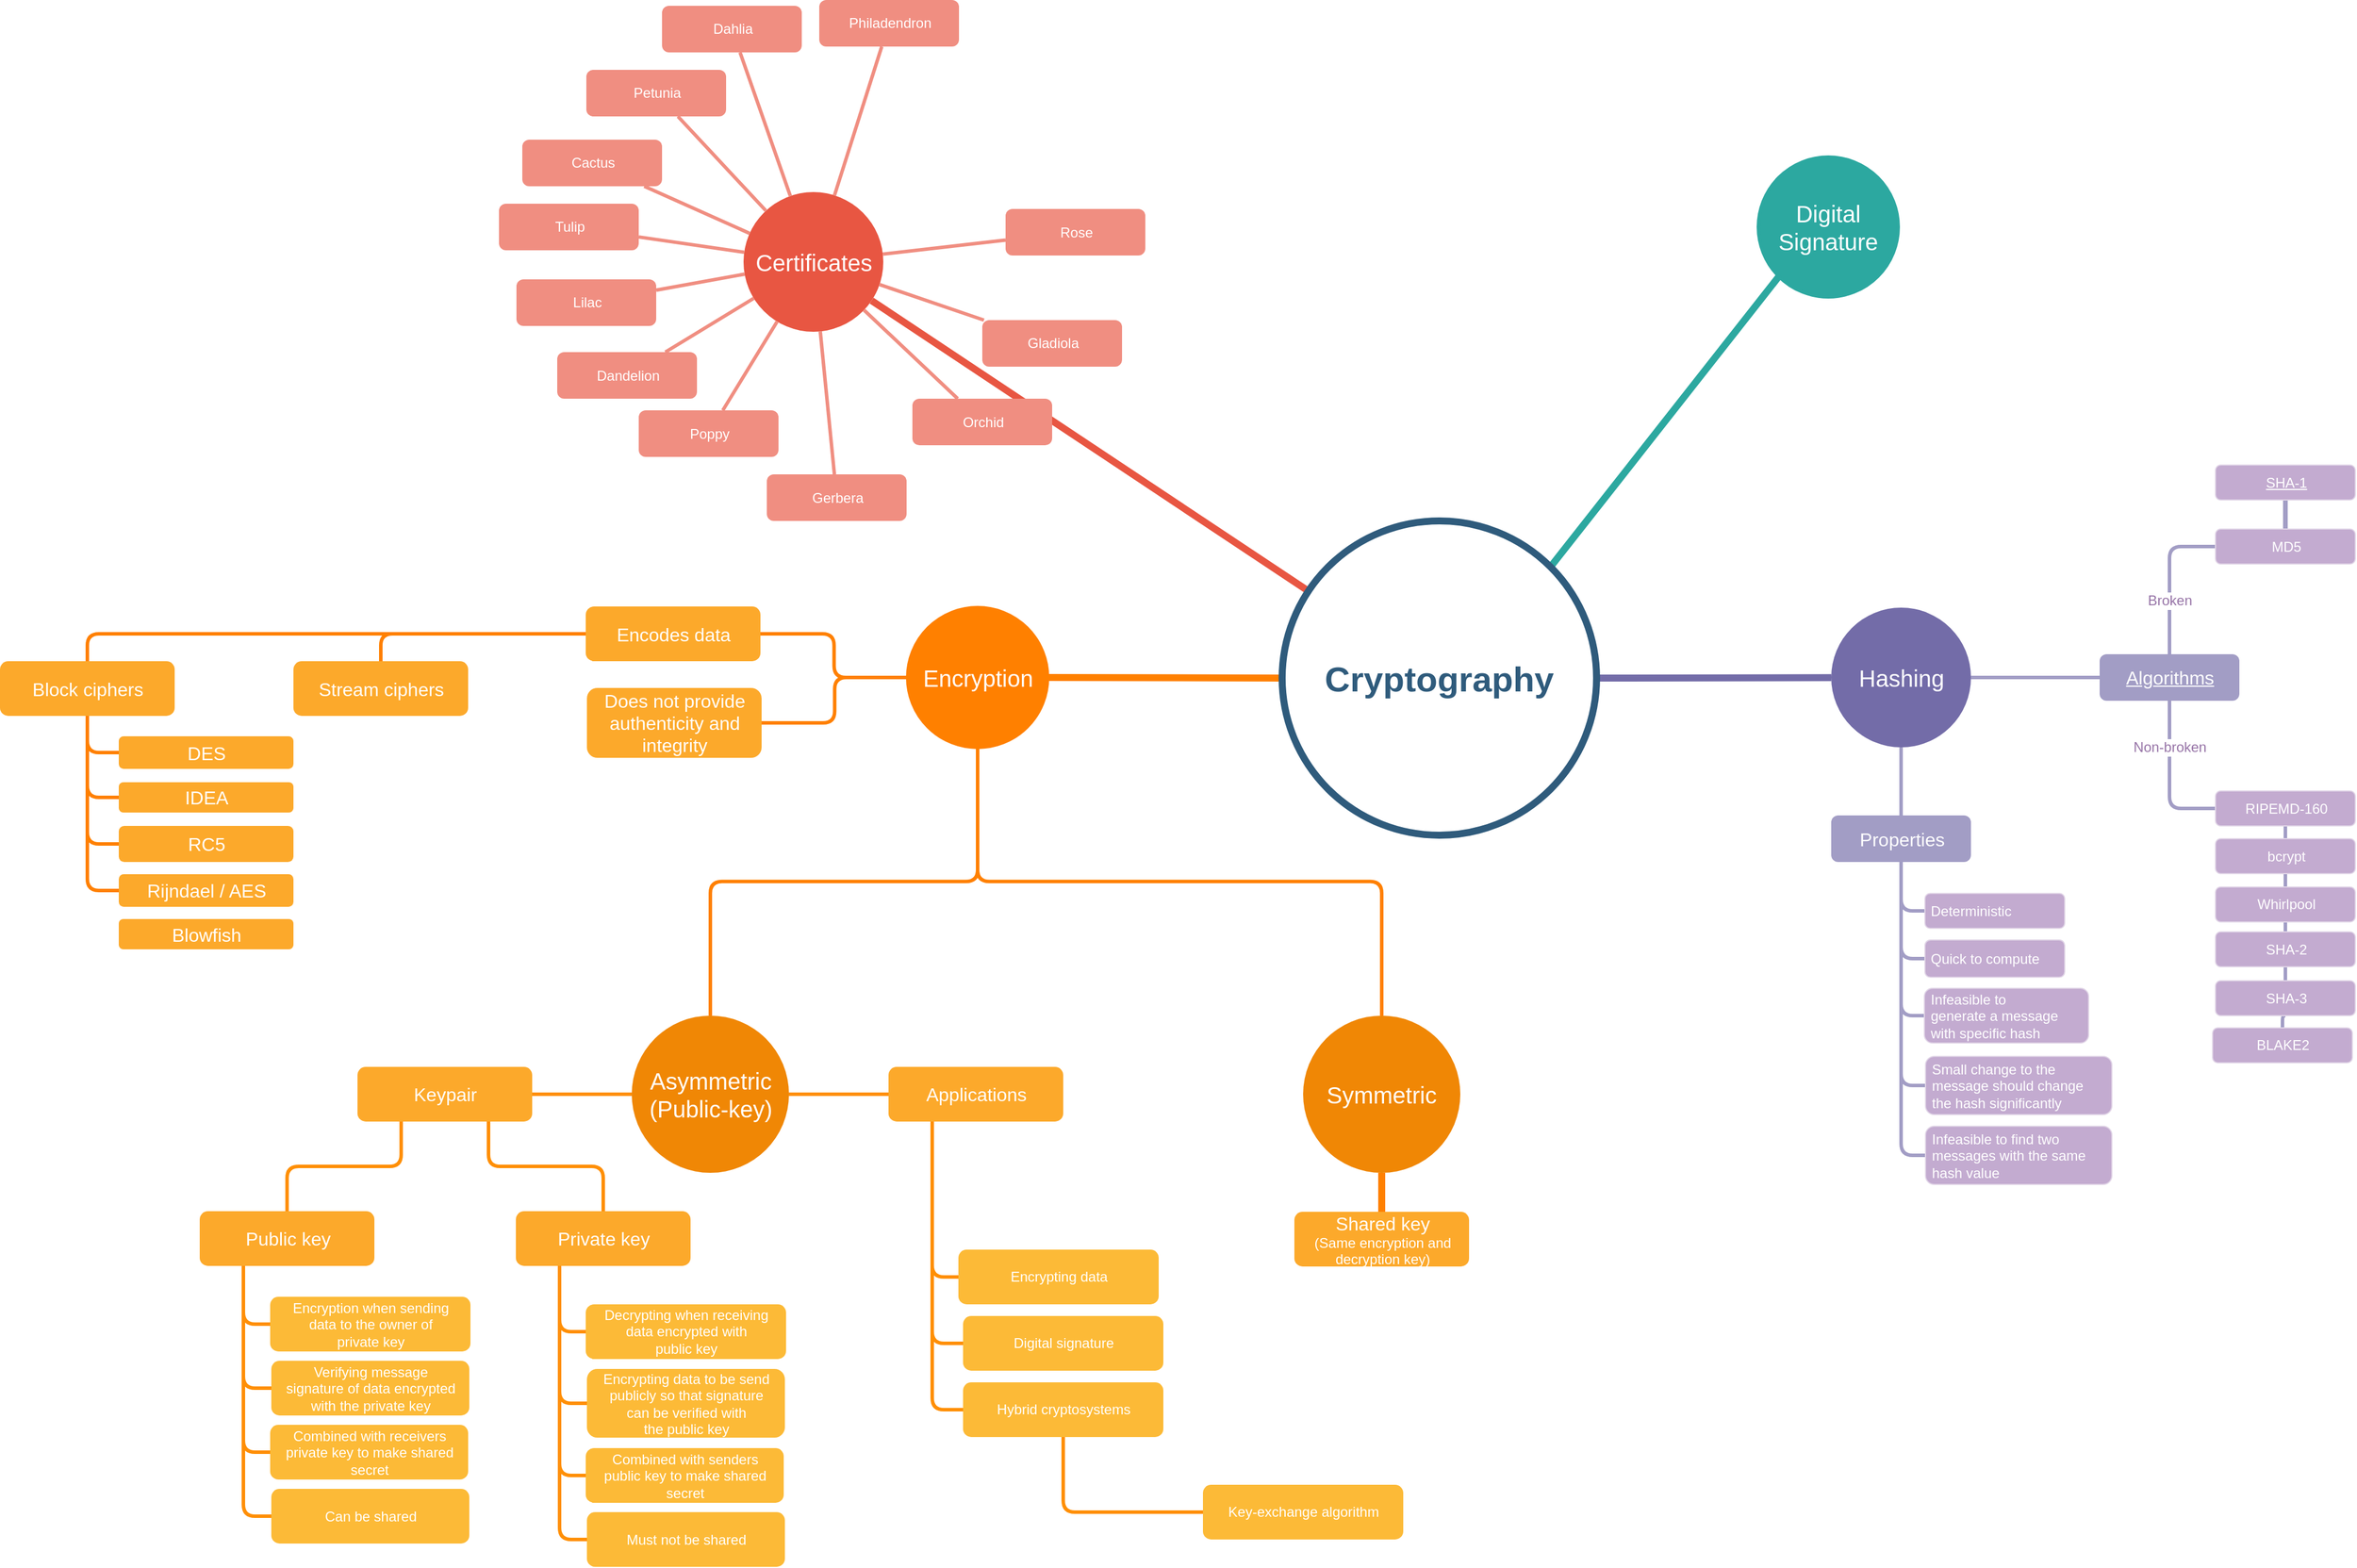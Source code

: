 <mxfile version="10.8.0" type="device"><diagram id="6a731a19-8d31-9384-78a2-239565b7b9f0" name="Page-1"><mxGraphModel dx="3160" dy="1189" grid="1" gridSize="10" guides="1" tooltips="1" connect="1" arrows="1" fold="1" page="1" pageScale="1" pageWidth="1169" pageHeight="827" background="#ffffff" math="0" shadow="0"><root><mxCell id="0"/><mxCell id="1" parent="0"/><mxCell id="1354" value="Hashing&lt;br&gt;" style="ellipse;whiteSpace=wrap;html=1;shadow=0;fontFamily=Helvetica;fontSize=20;fontColor=#FFFFFF;align=center;strokeWidth=3;fillColor=#736ca8;strokeColor=none;" parent="1" vertex="1"><mxGeometry x="1432.5" y="751" width="120" height="120" as="geometry"/></mxCell><mxCell id="R5-lUStaAMvKG1I0FBPl-1515" value="Digital&lt;br&gt;Signature&lt;br&gt;" style="ellipse;whiteSpace=wrap;html=1;shadow=0;fontFamily=Helvetica;fontSize=20;fontColor=#FFFFFF;align=center;strokeWidth=3;fillColor=#2CA8A0;strokeColor=#2CA8A0;" vertex="1" parent="1"><mxGeometry x="1370" y="364" width="120" height="120" as="geometry"/></mxCell><mxCell id="r3gNG2TY_ylzcIJZihnU-1619" style="edgeStyle=orthogonalEdgeStyle;orthogonalLoop=1;jettySize=auto;html=1;exitX=0;exitY=0.5;exitDx=0;exitDy=0;endArrow=none;strokeColor=#FF8F05;strokeWidth=3;fontColor=#FFFFFF;" parent="1" source="1355" target="r3gNG2TY_ylzcIJZihnU-1618" edge="1"><mxGeometry relative="1" as="geometry"/></mxCell><mxCell id="r3gNG2TY_ylzcIJZihnU-1620" style="edgeStyle=orthogonalEdgeStyle;orthogonalLoop=1;jettySize=auto;html=1;entryX=0;entryY=0.5;entryDx=0;entryDy=0;endArrow=none;strokeColor=#FF8F05;strokeWidth=3;fontColor=#FFFFFF;" parent="1" source="1355" target="r3gNG2TY_ylzcIJZihnU-1617" edge="1"><mxGeometry relative="1" as="geometry"/></mxCell><mxCell id="1355" value="&lt;span&gt;Asymmetric&lt;/span&gt;&lt;br&gt;&lt;span&gt;(Public-key)&lt;/span&gt;" style="ellipse;whiteSpace=wrap;html=1;shadow=0;fontFamily=Helvetica;fontSize=20;fontColor=#FFFFFF;align=center;strokeWidth=3;fillColor=#F08705;strokeColor=none;" parent="1" vertex="1"><mxGeometry x="402.5" y="1101.5" width="135" height="135" as="geometry"/></mxCell><mxCell id="1356" value="Certificates" style="ellipse;whiteSpace=wrap;html=1;shadow=0;fontFamily=Helvetica;fontSize=20;fontColor=#FFFFFF;align=center;strokeWidth=3;fillColor=#E85642;strokeColor=none;" parent="1" vertex="1"><mxGeometry x="498.5" y="394" width="120" height="120" as="geometry"/></mxCell><mxCell id="1364" style="endArrow=none;strokeWidth=6;strokeColor=#736ca8;html=1;exitX=1;exitY=0.5;exitDx=0;exitDy=0;" parent="1" source="1515" target="1354" edge="1"><mxGeometry relative="1" as="geometry"/></mxCell><mxCell id="1366" value="" style="edgeStyle=none;endArrow=none;strokeWidth=6;strokeColor=#E85642;html=1;" parent="1" source="1515" target="1356" edge="1"><mxGeometry x="181" y="226.5" width="100" height="100" as="geometry"><mxPoint x="181" y="326.5" as="sourcePoint"/><mxPoint x="281" y="226.5" as="targetPoint"/></mxGeometry></mxCell><mxCell id="r3gNG2TY_ylzcIJZihnU-1570" style="edgeStyle=orthogonalEdgeStyle;shape=filledEdge;jumpSize=2;orthogonalLoop=1;jettySize=auto;html=1;exitX=0.5;exitY=1;exitDx=0;exitDy=0;entryX=0;entryY=0.5;entryDx=0;entryDy=0;shadow=0;startFill=1;startSize=2;endArrow=none;endFill=1;endSize=2;strokeColor=#A29DC5;strokeWidth=3;fillColor=#A29DC5;" parent="1" source="1458" target="r3gNG2TY_ylzcIJZihnU-1547" edge="1"><mxGeometry relative="1" as="geometry"/></mxCell><mxCell id="r3gNG2TY_ylzcIJZihnU-1571" style="edgeStyle=orthogonalEdgeStyle;shape=filledEdge;jumpSize=2;orthogonalLoop=1;jettySize=auto;html=1;entryX=0;entryY=0.5;entryDx=0;entryDy=0;shadow=0;startFill=1;startSize=2;endArrow=none;endFill=1;endSize=2;strokeColor=#A29DC5;strokeWidth=3;fillColor=#A29DC5;" parent="1" source="1458" target="r3gNG2TY_ylzcIJZihnU-1554" edge="1"><mxGeometry relative="1" as="geometry"/></mxCell><mxCell id="r3gNG2TY_ylzcIJZihnU-1572" style="edgeStyle=orthogonalEdgeStyle;shape=filledEdge;jumpSize=2;orthogonalLoop=1;jettySize=auto;html=1;entryX=0;entryY=0.5;entryDx=0;entryDy=0;shadow=0;startFill=1;startSize=2;endArrow=none;endFill=1;endSize=2;strokeColor=#A29DC5;strokeWidth=3;fillColor=#A29DC5;" parent="1" source="1458" target="r3gNG2TY_ylzcIJZihnU-1556" edge="1"><mxGeometry relative="1" as="geometry"/></mxCell><mxCell id="r3gNG2TY_ylzcIJZihnU-1573" style="edgeStyle=orthogonalEdgeStyle;shape=filledEdge;jumpSize=2;orthogonalLoop=1;jettySize=auto;html=1;entryX=0;entryY=0.5;entryDx=0;entryDy=0;shadow=0;startFill=1;startSize=2;endArrow=none;endFill=1;endSize=2;strokeColor=#A29DC5;strokeWidth=3;fillColor=#A29DC5;" parent="1" source="1458" target="r3gNG2TY_ylzcIJZihnU-1563" edge="1"><mxGeometry relative="1" as="geometry"/></mxCell><mxCell id="r3gNG2TY_ylzcIJZihnU-1574" style="edgeStyle=orthogonalEdgeStyle;shape=filledEdge;jumpSize=2;orthogonalLoop=1;jettySize=auto;html=1;entryX=0;entryY=0.5;entryDx=0;entryDy=0;shadow=0;startFill=1;startSize=2;endArrow=none;endFill=1;endSize=2;strokeColor=#A29DC5;strokeWidth=3;fillColor=#A29DC5;" parent="1" source="1458" target="r3gNG2TY_ylzcIJZihnU-1565" edge="1"><mxGeometry relative="1" as="geometry"/></mxCell><mxCell id="r3gNG2TY_ylzcIJZihnU-1581" value="" style="edgeStyle=orthogonalEdgeStyle;shape=filledEdge;jumpSize=2;orthogonalLoop=1;jettySize=auto;html=1;shadow=0;startFill=1;startSize=2;endArrow=none;endFill=1;endSize=2;strokeColor=#A29DC5;strokeWidth=3;fillColor=#A29DC5;exitX=1;exitY=0.5;exitDx=0;exitDy=0;" parent="1" source="1354" target="r3gNG2TY_ylzcIJZihnU-1580" edge="1"><mxGeometry relative="1" as="geometry"/></mxCell><mxCell id="1458" value="&lt;font style=&quot;font-size: 16px&quot;&gt;Properties&lt;/font&gt;&lt;br&gt;" style="rounded=1;fillColor=#a29dc5;strokeColor=none;strokeWidth=3;shadow=0;html=1;fontColor=#FFFFFF;" parent="1" vertex="1"><mxGeometry x="1432.5" y="929.5" width="120" height="40" as="geometry"/></mxCell><mxCell id="r3gNG2TY_ylzcIJZihnU-1584" value="" style="edgeStyle=orthogonalEdgeStyle;shape=filledEdge;jumpSize=2;orthogonalLoop=1;jettySize=auto;html=1;shadow=0;startFill=1;startSize=2;endArrow=none;endFill=1;endSize=2;strokeColor=#A29DC5;strokeWidth=3;fillColor=#A29DC5;entryX=0;entryY=0.5;entryDx=0;entryDy=0;" parent="1" source="r3gNG2TY_ylzcIJZihnU-1580" target="r3gNG2TY_ylzcIJZihnU-1585" edge="1"><mxGeometry relative="1" as="geometry"><mxPoint x="1723" y="911" as="targetPoint"/></mxGeometry></mxCell><mxCell id="r3gNG2TY_ylzcIJZihnU-1589" value="Broken&lt;br&gt;" style="text;html=1;resizable=0;points=[];align=center;verticalAlign=middle;labelBackgroundColor=#ffffff;fontColor=#9673A6;" parent="r3gNG2TY_ylzcIJZihnU-1584" vertex="1" connectable="0"><mxGeometry x="-0.189" y="-1" relative="1" as="geometry"><mxPoint x="-1" y="7" as="offset"/></mxGeometry></mxCell><mxCell id="r3gNG2TY_ylzcIJZihnU-1588" style="edgeStyle=orthogonalEdgeStyle;shape=filledEdge;jumpSize=2;orthogonalLoop=1;jettySize=auto;html=1;exitX=0.5;exitY=1;exitDx=0;exitDy=0;entryX=0;entryY=0.5;entryDx=0;entryDy=0;shadow=0;startFill=1;startSize=2;endArrow=none;endFill=1;endSize=2;strokeColor=#A29DC5;strokeWidth=3;fillColor=#A29DC5;" parent="1" source="r3gNG2TY_ylzcIJZihnU-1580" target="r3gNG2TY_ylzcIJZihnU-1586" edge="1"><mxGeometry relative="1" as="geometry"/></mxCell><mxCell id="r3gNG2TY_ylzcIJZihnU-1590" value="Non-broken" style="text;html=1;resizable=0;points=[];align=center;verticalAlign=middle;labelBackgroundColor=#ffffff;fontColor=#9673A6;horizontal=1;" parent="r3gNG2TY_ylzcIJZihnU-1588" vertex="1" connectable="0"><mxGeometry x="-0.422" y="1" relative="1" as="geometry"><mxPoint x="-1" y="2" as="offset"/></mxGeometry></mxCell><UserObject label="&lt;font style=&quot;font-size: 16px&quot;&gt;&lt;u&gt;Algorithms&lt;/u&gt;&lt;/font&gt;&lt;br&gt;" link="https://en.wikipedia.org/wiki/Cryptographic_hash_function#Cryptographic_hash_algorithms" id="r3gNG2TY_ylzcIJZihnU-1580"><mxCell style="rounded=1;fillColor=#a29dc5;strokeColor=none;strokeWidth=3;shadow=0;html=1;fontColor=#FFFFFF;" parent="1" vertex="1"><mxGeometry x="1663" y="791" width="120" height="40" as="geometry"/></mxCell></UserObject><mxCell id="r3gNG2TY_ylzcIJZihnU-1547" value="Deterministic&lt;br&gt;" style="rounded=1;fillColor=#C3ABD0;strokeColor=#E1D5E7;strokeWidth=1;shadow=0;html=1;fontColor=#FFFFFF;align=left;spacingLeft=3;" parent="1" vertex="1"><mxGeometry x="1513" y="996.5" width="120" height="30" as="geometry"/></mxCell><mxCell id="r3gNG2TY_ylzcIJZihnU-1554" value="Quick to compute&lt;br&gt;" style="rounded=1;fillColor=#C3ABD0;strokeColor=#E1D5E7;strokeWidth=1;shadow=0;html=1;fontColor=#FFFFFF;align=left;spacingLeft=3;" parent="1" vertex="1"><mxGeometry x="1513" y="1036.5" width="120" height="32" as="geometry"/></mxCell><mxCell id="r3gNG2TY_ylzcIJZihnU-1556" value="Infeasible to&lt;br&gt;generate a message&lt;br&gt;with specific hash&lt;br&gt;" style="rounded=1;fillColor=#C3ABD0;strokeColor=#E1D5E7;strokeWidth=1;shadow=0;html=1;fontColor=#FFFFFF;align=left;spacingLeft=3;" parent="1" vertex="1"><mxGeometry x="1512.5" y="1078" width="141" height="47" as="geometry"/></mxCell><mxCell id="r3gNG2TY_ylzcIJZihnU-1563" value="Small change to the&lt;br&gt;message should change&lt;br&gt;the hash significantly&lt;br&gt;" style="rounded=1;fillColor=#C3ABD0;strokeColor=#E1D5E7;strokeWidth=1;shadow=0;html=1;fontColor=#FFFFFF;align=left;spacingLeft=3;" parent="1" vertex="1"><mxGeometry x="1513.5" y="1136.5" width="160" height="50" as="geometry"/></mxCell><mxCell id="r3gNG2TY_ylzcIJZihnU-1565" value="Infeasible to find two&lt;br&gt;messages with the same&lt;br&gt;hash value&lt;br&gt;" style="rounded=1;fillColor=#C3ABD0;strokeColor=#E1D5E7;strokeWidth=1;shadow=0;html=1;fontColor=#FFFFFF;align=left;spacingLeft=3;" parent="1" vertex="1"><mxGeometry x="1513.5" y="1196.5" width="160" height="50" as="geometry"/></mxCell><mxCell id="1465" value="" style="edgeStyle=none;endArrow=none;strokeWidth=3;strokeColor=#A29DC5;html=1;" parent="1" source="1354" target="1458" edge="1"><mxGeometry x="-27.5" y="-524" width="100" height="100" as="geometry"><mxPoint x="-27.5" y="-424" as="sourcePoint"/><mxPoint x="72.5" y="-524" as="targetPoint"/></mxGeometry></mxCell><mxCell id="1490" value="Philadendron" style="rounded=1;fillColor=#f08e81;strokeColor=none;strokeWidth=3;shadow=0;html=1;fontColor=#FFFFFF;" parent="1" vertex="1"><mxGeometry x="563.5" y="229" width="120" height="40" as="geometry"/></mxCell><mxCell id="1491" value="Dahlia" style="rounded=1;fillColor=#f08e81;strokeColor=none;strokeWidth=3;shadow=0;html=1;fontColor=#FFFFFF;" parent="1" vertex="1"><mxGeometry x="428.5" y="234" width="120" height="40" as="geometry"/></mxCell><mxCell id="1492" value="Petunia" style="rounded=1;fillColor=#f08e81;strokeColor=none;strokeWidth=3;shadow=0;html=1;fontColor=#FFFFFF;" parent="1" vertex="1"><mxGeometry x="363.5" y="289" width="120" height="40" as="geometry"/></mxCell><mxCell id="1493" value="Cactus" style="rounded=1;fillColor=#f08e81;strokeColor=none;strokeWidth=3;shadow=0;html=1;fontColor=#FFFFFF;" parent="1" vertex="1"><mxGeometry x="308.5" y="349" width="120" height="40" as="geometry"/></mxCell><mxCell id="1494" value="Tulip" style="rounded=1;fillColor=#f08e81;strokeColor=none;strokeWidth=3;shadow=0;html=1;fontColor=#FFFFFF;" parent="1" vertex="1"><mxGeometry x="288.5" y="404" width="120" height="40" as="geometry"/></mxCell><mxCell id="1495" value="Lilac" style="rounded=1;fillColor=#f08e81;strokeColor=none;strokeWidth=3;shadow=0;html=1;fontColor=#FFFFFF;" parent="1" vertex="1"><mxGeometry x="303.5" y="469" width="120" height="40" as="geometry"/></mxCell><mxCell id="1496" value="Dandelion" style="rounded=1;fillColor=#f08e81;strokeColor=none;strokeWidth=3;shadow=0;html=1;fontColor=#FFFFFF;" parent="1" vertex="1"><mxGeometry x="338.5" y="531.5" width="120" height="40" as="geometry"/></mxCell><mxCell id="1497" value="Poppy" style="rounded=1;fillColor=#f08e81;strokeColor=none;strokeWidth=3;shadow=0;html=1;fontColor=#FFFFFF;" parent="1" vertex="1"><mxGeometry x="408.5" y="581.5" width="120" height="40" as="geometry"/></mxCell><mxCell id="1498" value="Gerbera" style="rounded=1;fillColor=#f08e81;strokeColor=none;strokeWidth=3;shadow=0;html=1;fontColor=#FFFFFF;" parent="1" vertex="1"><mxGeometry x="518.5" y="636.5" width="120" height="40" as="geometry"/></mxCell><mxCell id="1499" value="Orchid" style="rounded=1;fillColor=#f08e81;strokeColor=none;strokeWidth=3;shadow=0;html=1;fontColor=#FFFFFF;" parent="1" vertex="1"><mxGeometry x="643.5" y="571.5" width="120" height="40" as="geometry"/></mxCell><mxCell id="1500" value="Gladiola" style="rounded=1;fillColor=#f08e81;strokeColor=none;strokeWidth=3;shadow=0;html=1;fontColor=#FFFFFF;" parent="1" vertex="1"><mxGeometry x="703.5" y="504" width="120" height="40" as="geometry"/></mxCell><mxCell id="1501" value="Rose" style="rounded=1;fillColor=#f08e81;strokeColor=none;strokeWidth=3;shadow=0;html=1;fontColor=#FFFFFF;" parent="1" vertex="1"><mxGeometry x="723.5" y="408.5" width="120" height="40" as="geometry"/></mxCell><mxCell id="1502" value="" style="edgeStyle=none;endArrow=none;strokeWidth=3;strokeColor=#F08E81;html=1;" parent="1" source="1356" target="1501" edge="1"><mxGeometry x="128.5" y="-726" width="100" height="100" as="geometry"><mxPoint x="128.5" y="-626" as="sourcePoint"/><mxPoint x="228.5" y="-726" as="targetPoint"/></mxGeometry></mxCell><mxCell id="1503" value="" style="edgeStyle=none;endArrow=none;strokeWidth=3;strokeColor=#F08E81;html=1;" parent="1" source="1356" target="1490" edge="1"><mxGeometry x="128.5" y="-726" width="100" height="100" as="geometry"><mxPoint x="128.5" y="-626" as="sourcePoint"/><mxPoint x="228.5" y="-726" as="targetPoint"/></mxGeometry></mxCell><mxCell id="1504" value="" style="edgeStyle=none;endArrow=none;strokeWidth=3;strokeColor=#F08E81;html=1;" parent="1" source="1356" target="1491" edge="1"><mxGeometry x="128.5" y="-726" width="100" height="100" as="geometry"><mxPoint x="128.5" y="-626" as="sourcePoint"/><mxPoint x="228.5" y="-726" as="targetPoint"/></mxGeometry></mxCell><mxCell id="1505" value="" style="edgeStyle=none;endArrow=none;strokeWidth=3;strokeColor=#F08E81;html=1;" parent="1" source="1356" target="1492" edge="1"><mxGeometry x="128.5" y="-726" width="100" height="100" as="geometry"><mxPoint x="128.5" y="-626" as="sourcePoint"/><mxPoint x="228.5" y="-726" as="targetPoint"/></mxGeometry></mxCell><mxCell id="1506" value="" style="edgeStyle=none;endArrow=none;strokeWidth=3;strokeColor=#F08E81;html=1;" parent="1" source="1356" target="1493" edge="1"><mxGeometry x="128.5" y="-726" width="100" height="100" as="geometry"><mxPoint x="128.5" y="-626" as="sourcePoint"/><mxPoint x="228.5" y="-726" as="targetPoint"/></mxGeometry></mxCell><mxCell id="1507" value="" style="edgeStyle=none;endArrow=none;strokeWidth=3;strokeColor=#F08E81;html=1;" parent="1" source="1356" target="1494" edge="1"><mxGeometry x="128.5" y="-726" width="100" height="100" as="geometry"><mxPoint x="128.5" y="-626" as="sourcePoint"/><mxPoint x="228.5" y="-726" as="targetPoint"/></mxGeometry></mxCell><mxCell id="1508" value="" style="edgeStyle=none;endArrow=none;strokeWidth=3;strokeColor=#F08E81;html=1;" parent="1" source="1356" target="1495" edge="1"><mxGeometry x="128.5" y="-726" width="100" height="100" as="geometry"><mxPoint x="128.5" y="-626" as="sourcePoint"/><mxPoint x="228.5" y="-726" as="targetPoint"/></mxGeometry></mxCell><mxCell id="1509" value="" style="edgeStyle=none;endArrow=none;strokeWidth=3;strokeColor=#F08E81;html=1;" parent="1" source="1356" target="1496" edge="1"><mxGeometry x="128.5" y="-726" width="100" height="100" as="geometry"><mxPoint x="128.5" y="-626" as="sourcePoint"/><mxPoint x="228.5" y="-726" as="targetPoint"/></mxGeometry></mxCell><mxCell id="1510" value="" style="edgeStyle=none;endArrow=none;strokeWidth=3;strokeColor=#F08E81;html=1;" parent="1" source="1356" target="1497" edge="1"><mxGeometry x="128.5" y="-726" width="100" height="100" as="geometry"><mxPoint x="128.5" y="-626" as="sourcePoint"/><mxPoint x="228.5" y="-726" as="targetPoint"/></mxGeometry></mxCell><mxCell id="1511" value="" style="edgeStyle=none;endArrow=none;strokeWidth=3;strokeColor=#F08E81;html=1;" parent="1" source="1356" target="1498" edge="1"><mxGeometry x="128.5" y="-726" width="100" height="100" as="geometry"><mxPoint x="128.5" y="-626" as="sourcePoint"/><mxPoint x="228.5" y="-726" as="targetPoint"/></mxGeometry></mxCell><mxCell id="1512" value="" style="edgeStyle=none;endArrow=none;strokeWidth=3;strokeColor=#F08E81;html=1;" parent="1" source="1356" target="1499" edge="1"><mxGeometry x="128.5" y="-726" width="100" height="100" as="geometry"><mxPoint x="128.5" y="-626" as="sourcePoint"/><mxPoint x="228.5" y="-726" as="targetPoint"/></mxGeometry></mxCell><mxCell id="1513" value="" style="edgeStyle=none;endArrow=none;strokeWidth=3;strokeColor=#F08E81;html=1;" parent="1" source="1356" target="1500" edge="1"><mxGeometry x="128.5" y="-726" width="100" height="100" as="geometry"><mxPoint x="128.5" y="-626" as="sourcePoint"/><mxPoint x="228.5" y="-726" as="targetPoint"/></mxGeometry></mxCell><mxCell id="R5-lUStaAMvKG1I0FBPl-1518" style="edgeStyle=none;orthogonalLoop=1;jettySize=auto;html=1;exitX=1;exitY=0;exitDx=0;exitDy=0;entryX=0;entryY=1;entryDx=0;entryDy=0;endArrow=none;strokeColor=#2CA8A0;strokeWidth=6;" edge="1" parent="1" source="1515" target="R5-lUStaAMvKG1I0FBPl-1515"><mxGeometry relative="1" as="geometry"/></mxCell><mxCell id="R5-lUStaAMvKG1I0FBPl-1519" style="edgeStyle=none;orthogonalLoop=1;jettySize=auto;html=1;exitX=0;exitY=0.5;exitDx=0;exitDy=0;endArrow=none;strokeColor=#FF8000;strokeWidth=6;fontSize=20;fontColor=#FFFFFF;entryX=1;entryY=0.5;entryDx=0;entryDy=0;" edge="1" parent="1" source="1515" target="R5-lUStaAMvKG1I0FBPl-1520"><mxGeometry relative="1" as="geometry"><mxPoint x="1096" y="370.0" as="targetPoint"/></mxGeometry></mxCell><mxCell id="1515" value="Cryptography" style="ellipse;whiteSpace=wrap;html=1;shadow=0;fontFamily=Helvetica;fontSize=30;fontColor=#2F5B7C;align=center;strokeColor=#2F5B7C;strokeWidth=6;fillColor=#FFFFFF;fontStyle=1;gradientColor=none;" parent="1" vertex="1"><mxGeometry x="961" y="676.5" width="270" height="270" as="geometry"/></mxCell><mxCell id="r3gNG2TY_ylzcIJZihnU-1592" value="" style="edgeStyle=orthogonalEdgeStyle;shape=filledEdge;jumpSize=2;orthogonalLoop=1;jettySize=auto;html=1;shadow=0;startFill=1;startSize=2;endArrow=none;endFill=1;endSize=2;strokeColor=#A29DC5;strokeWidth=4;fillColor=#A29DC5;fontColor=#9673A6;" parent="1" source="r3gNG2TY_ylzcIJZihnU-1585" target="r3gNG2TY_ylzcIJZihnU-1591" edge="1"><mxGeometry relative="1" as="geometry"/></mxCell><mxCell id="r3gNG2TY_ylzcIJZihnU-1585" value="MD5&lt;br&gt;" style="rounded=1;fillColor=#C3ABD0;strokeColor=#E1D5E7;strokeWidth=1;shadow=0;html=1;fontColor=#FFFFFF;" parent="1" vertex="1"><mxGeometry x="1762.5" y="683.5" width="120" height="30" as="geometry"/></mxCell><UserObject label="SHA-1&lt;br&gt;" link="https://en.wikipedia.org/wiki/SHA-1#SHAttered_%E2%80%93_first_public_collision" id="r3gNG2TY_ylzcIJZihnU-1591"><mxCell style="rounded=1;fillColor=#C3ABD0;strokeColor=#E1D5E7;strokeWidth=1;shadow=0;html=1;fontColor=#FFFFFF;fontStyle=4" parent="1" vertex="1"><mxGeometry x="1762.5" y="628.5" width="120" height="30" as="geometry"/></mxCell></UserObject><mxCell id="R5-lUStaAMvKG1I0FBPl-1550" style="edgeStyle=orthogonalEdgeStyle;shape=filledEdge;jumpSize=2;orthogonalLoop=1;jettySize=auto;html=1;exitX=0.5;exitY=1;exitDx=0;exitDy=0;entryX=0.5;entryY=0;entryDx=0;entryDy=0;shadow=0;startFill=1;startSize=2;endArrow=none;endFill=1;endSize=2;strokeColor=#A29DC5;strokeWidth=3;fillColor=#A29DC5;" edge="1" parent="1" source="r3gNG2TY_ylzcIJZihnU-1586" target="r3gNG2TY_ylzcIJZihnU-1593"><mxGeometry relative="1" as="geometry"/></mxCell><mxCell id="r3gNG2TY_ylzcIJZihnU-1586" value="RIPEMD-160&lt;br&gt;" style="rounded=1;fillColor=#C3ABD0;strokeColor=#E1D5E7;strokeWidth=1;shadow=0;html=1;fontColor=#FFFFFF;" parent="1" vertex="1"><mxGeometry x="1762.5" y="908.5" width="120" height="30" as="geometry"/></mxCell><mxCell id="R5-lUStaAMvKG1I0FBPl-1551" style="edgeStyle=orthogonalEdgeStyle;shape=filledEdge;jumpSize=2;orthogonalLoop=1;jettySize=auto;html=1;exitX=0.5;exitY=1;exitDx=0;exitDy=0;entryX=0.5;entryY=0;entryDx=0;entryDy=0;shadow=0;startFill=1;startSize=2;endArrow=none;endFill=1;endSize=2;strokeColor=#A29DC5;strokeWidth=3;fillColor=#A29DC5;" edge="1" parent="1" source="r3gNG2TY_ylzcIJZihnU-1593" target="r3gNG2TY_ylzcIJZihnU-1595"><mxGeometry relative="1" as="geometry"/></mxCell><mxCell id="r3gNG2TY_ylzcIJZihnU-1593" value="bcrypt&lt;br&gt;" style="rounded=1;fillColor=#C3ABD0;strokeColor=#E1D5E7;strokeWidth=1;shadow=0;html=1;fontColor=#FFFFFF;" parent="1" vertex="1"><mxGeometry x="1762.5" y="949.5" width="120" height="30" as="geometry"/></mxCell><mxCell id="R5-lUStaAMvKG1I0FBPl-1552" style="edgeStyle=orthogonalEdgeStyle;shape=filledEdge;jumpSize=2;orthogonalLoop=1;jettySize=auto;html=1;exitX=0.5;exitY=1;exitDx=0;exitDy=0;entryX=0.5;entryY=0;entryDx=0;entryDy=0;shadow=0;startFill=1;startSize=2;endArrow=none;endFill=1;endSize=2;strokeColor=#A29DC5;strokeWidth=3;fillColor=#A29DC5;" edge="1" parent="1" source="r3gNG2TY_ylzcIJZihnU-1595" target="r3gNG2TY_ylzcIJZihnU-1597"><mxGeometry relative="1" as="geometry"/></mxCell><mxCell id="r3gNG2TY_ylzcIJZihnU-1595" value="Whirlpool&lt;br&gt;" style="rounded=1;fillColor=#C3ABD0;strokeColor=#E1D5E7;strokeWidth=1;shadow=0;html=1;fontColor=#FFFFFF;" parent="1" vertex="1"><mxGeometry x="1762.5" y="991" width="120" height="30" as="geometry"/></mxCell><mxCell id="R5-lUStaAMvKG1I0FBPl-1553" style="edgeStyle=orthogonalEdgeStyle;shape=filledEdge;jumpSize=2;orthogonalLoop=1;jettySize=auto;html=1;exitX=0.5;exitY=1;exitDx=0;exitDy=0;shadow=0;startFill=1;startSize=2;endArrow=none;endFill=1;endSize=2;strokeColor=#A29DC5;strokeWidth=3;fillColor=#A29DC5;" edge="1" parent="1" source="r3gNG2TY_ylzcIJZihnU-1597" target="r3gNG2TY_ylzcIJZihnU-1598"><mxGeometry relative="1" as="geometry"/></mxCell><mxCell id="r3gNG2TY_ylzcIJZihnU-1597" value="SHA-2&lt;br&gt;" style="rounded=1;fillColor=#C3ABD0;strokeColor=#E1D5E7;strokeWidth=1;shadow=0;html=1;fontColor=#FFFFFF;" parent="1" vertex="1"><mxGeometry x="1762.5" y="1029.5" width="120" height="30" as="geometry"/></mxCell><mxCell id="R5-lUStaAMvKG1I0FBPl-1554" style="edgeStyle=orthogonalEdgeStyle;shape=filledEdge;jumpSize=2;orthogonalLoop=1;jettySize=auto;html=1;exitX=0.5;exitY=1;exitDx=0;exitDy=0;entryX=0.5;entryY=0;entryDx=0;entryDy=0;shadow=0;startFill=1;startSize=2;endArrow=none;endFill=1;endSize=2;strokeColor=#A29DC5;strokeWidth=3;fillColor=#A29DC5;" edge="1" parent="1" source="r3gNG2TY_ylzcIJZihnU-1598" target="r3gNG2TY_ylzcIJZihnU-1599"><mxGeometry relative="1" as="geometry"/></mxCell><mxCell id="r3gNG2TY_ylzcIJZihnU-1598" value="SHA-3&lt;br&gt;" style="rounded=1;fillColor=#C3ABD0;strokeColor=#E1D5E7;strokeWidth=1;shadow=0;html=1;fontColor=#FFFFFF;" parent="1" vertex="1"><mxGeometry x="1762.5" y="1071.5" width="120" height="30" as="geometry"/></mxCell><mxCell id="r3gNG2TY_ylzcIJZihnU-1599" value="BLAKE2&lt;br&gt;" style="rounded=1;fillColor=#C3ABD0;strokeColor=#E1D5E7;strokeWidth=1;shadow=0;html=1;fontColor=#FFFFFF;" parent="1" vertex="1"><mxGeometry x="1760" y="1112" width="120" height="30" as="geometry"/></mxCell><mxCell id="r3gNG2TY_ylzcIJZihnU-1646" style="edgeStyle=orthogonalEdgeStyle;orthogonalLoop=1;jettySize=auto;html=1;exitX=0.25;exitY=1;exitDx=0;exitDy=0;entryX=0;entryY=0.5;entryDx=0;entryDy=0;endArrow=none;strokeColor=#FF8F05;strokeWidth=3;fontColor=#FFFFFF;" parent="1" source="r3gNG2TY_ylzcIJZihnU-1617" target="r3gNG2TY_ylzcIJZihnU-1645" edge="1"><mxGeometry relative="1" as="geometry"/></mxCell><mxCell id="r3gNG2TY_ylzcIJZihnU-1648" style="edgeStyle=orthogonalEdgeStyle;orthogonalLoop=1;jettySize=auto;html=1;exitX=0.25;exitY=1;exitDx=0;exitDy=0;entryX=0;entryY=0.5;entryDx=0;entryDy=0;endArrow=none;strokeColor=#FF8F05;strokeWidth=3;fontColor=#FFFFFF;" parent="1" source="r3gNG2TY_ylzcIJZihnU-1617" target="r3gNG2TY_ylzcIJZihnU-1647" edge="1"><mxGeometry relative="1" as="geometry"/></mxCell><mxCell id="r3gNG2TY_ylzcIJZihnU-1655" style="edgeStyle=orthogonalEdgeStyle;orthogonalLoop=1;jettySize=auto;html=1;exitX=0.25;exitY=1;exitDx=0;exitDy=0;entryX=0;entryY=0.5;entryDx=0;entryDy=0;endArrow=none;strokeColor=#FF8F05;strokeWidth=3;fontColor=#FFFFFF;" parent="1" source="r3gNG2TY_ylzcIJZihnU-1617" target="r3gNG2TY_ylzcIJZihnU-1654" edge="1"><mxGeometry relative="1" as="geometry"/></mxCell><mxCell id="r3gNG2TY_ylzcIJZihnU-1617" value="&lt;font style=&quot;font-size: 16px&quot;&gt;Applications&lt;/font&gt;&lt;br&gt;" style="rounded=1;fillColor=#FCA92B;strokeColor=none;strokeWidth=3;shadow=0;html=1;fontColor=#FFFFFF;" parent="1" vertex="1"><mxGeometry x="623" y="1145.5" width="150" height="47" as="geometry"/></mxCell><mxCell id="r3gNG2TY_ylzcIJZihnU-1622" value="" style="edgeStyle=orthogonalEdgeStyle;orthogonalLoop=1;jettySize=auto;html=1;endArrow=none;strokeColor=#FF8F05;strokeWidth=3;fontColor=#FFFFFF;exitX=0.25;exitY=1;exitDx=0;exitDy=0;" parent="1" source="r3gNG2TY_ylzcIJZihnU-1618" target="r3gNG2TY_ylzcIJZihnU-1621" edge="1"><mxGeometry relative="1" as="geometry"/></mxCell><mxCell id="r3gNG2TY_ylzcIJZihnU-1624" style="edgeStyle=orthogonalEdgeStyle;orthogonalLoop=1;jettySize=auto;html=1;exitX=0.75;exitY=1;exitDx=0;exitDy=0;entryX=0.5;entryY=0;entryDx=0;entryDy=0;endArrow=none;strokeColor=#FF8F05;strokeWidth=3;fontColor=#FFFFFF;" parent="1" source="r3gNG2TY_ylzcIJZihnU-1618" target="r3gNG2TY_ylzcIJZihnU-1623" edge="1"><mxGeometry relative="1" as="geometry"/></mxCell><mxCell id="r3gNG2TY_ylzcIJZihnU-1618" value="&lt;font style=&quot;font-size: 16px&quot;&gt;Keypair&lt;/font&gt;&lt;br&gt;" style="rounded=1;fillColor=#FCA92B;strokeColor=none;strokeWidth=3;shadow=0;html=1;fontColor=#FFFFFF;" parent="1" vertex="1"><mxGeometry x="167" y="1145.5" width="150" height="47" as="geometry"/></mxCell><mxCell id="r3gNG2TY_ylzcIJZihnU-1626" style="edgeStyle=orthogonalEdgeStyle;orthogonalLoop=1;jettySize=auto;html=1;exitX=0.25;exitY=1;exitDx=0;exitDy=0;entryX=0;entryY=0.5;entryDx=0;entryDy=0;endArrow=none;strokeColor=#FF8F05;strokeWidth=3;fontColor=#FFFFFF;" parent="1" source="r3gNG2TY_ylzcIJZihnU-1621" target="r3gNG2TY_ylzcIJZihnU-1625" edge="1"><mxGeometry relative="1" as="geometry"/></mxCell><mxCell id="r3gNG2TY_ylzcIJZihnU-1628" style="edgeStyle=orthogonalEdgeStyle;orthogonalLoop=1;jettySize=auto;html=1;exitX=0.25;exitY=1;exitDx=0;exitDy=0;entryX=0;entryY=0.5;entryDx=0;entryDy=0;endArrow=none;strokeColor=#FF8F05;strokeWidth=3;fontColor=#FFFFFF;" parent="1" source="r3gNG2TY_ylzcIJZihnU-1621" target="r3gNG2TY_ylzcIJZihnU-1627" edge="1"><mxGeometry relative="1" as="geometry"/></mxCell><mxCell id="r3gNG2TY_ylzcIJZihnU-1630" style="edgeStyle=orthogonalEdgeStyle;orthogonalLoop=1;jettySize=auto;html=1;exitX=0.25;exitY=1;exitDx=0;exitDy=0;entryX=0;entryY=0.5;entryDx=0;entryDy=0;endArrow=none;strokeColor=#FF8F05;strokeWidth=3;fontColor=#FFFFFF;" parent="1" source="r3gNG2TY_ylzcIJZihnU-1621" target="r3gNG2TY_ylzcIJZihnU-1629" edge="1"><mxGeometry relative="1" as="geometry"/></mxCell><mxCell id="r3gNG2TY_ylzcIJZihnU-1632" style="edgeStyle=orthogonalEdgeStyle;orthogonalLoop=1;jettySize=auto;html=1;exitX=0.25;exitY=1;exitDx=0;exitDy=0;entryX=0;entryY=0.5;entryDx=0;entryDy=0;endArrow=none;strokeColor=#FF8F05;strokeWidth=3;fontColor=#FFFFFF;" parent="1" source="r3gNG2TY_ylzcIJZihnU-1621" target="r3gNG2TY_ylzcIJZihnU-1631" edge="1"><mxGeometry relative="1" as="geometry"/></mxCell><mxCell id="r3gNG2TY_ylzcIJZihnU-1621" value="&lt;font style=&quot;font-size: 16px&quot;&gt;Public key&lt;/font&gt;&lt;br&gt;" style="rounded=1;fillColor=#FCA92B;strokeColor=none;strokeWidth=3;shadow=0;html=1;fontColor=#FFFFFF;" parent="1" vertex="1"><mxGeometry x="31.5" y="1269.5" width="150" height="47" as="geometry"/></mxCell><mxCell id="r3gNG2TY_ylzcIJZihnU-1641" style="edgeStyle=orthogonalEdgeStyle;orthogonalLoop=1;jettySize=auto;html=1;exitX=0.25;exitY=1;exitDx=0;exitDy=0;entryX=0;entryY=0.5;entryDx=0;entryDy=0;endArrow=none;strokeColor=#FF8F05;strokeWidth=3;fontColor=#FFFFFF;" parent="1" source="r3gNG2TY_ylzcIJZihnU-1623" target="r3gNG2TY_ylzcIJZihnU-1637" edge="1"><mxGeometry relative="1" as="geometry"/></mxCell><mxCell id="r3gNG2TY_ylzcIJZihnU-1642" style="edgeStyle=orthogonalEdgeStyle;orthogonalLoop=1;jettySize=auto;html=1;exitX=0.25;exitY=1;exitDx=0;exitDy=0;entryX=0;entryY=0.5;entryDx=0;entryDy=0;endArrow=none;strokeColor=#FF8F05;strokeWidth=3;fontColor=#FFFFFF;" parent="1" source="r3gNG2TY_ylzcIJZihnU-1623" target="r3gNG2TY_ylzcIJZihnU-1638" edge="1"><mxGeometry relative="1" as="geometry"/></mxCell><mxCell id="r3gNG2TY_ylzcIJZihnU-1643" style="edgeStyle=orthogonalEdgeStyle;orthogonalLoop=1;jettySize=auto;html=1;exitX=0.25;exitY=1;exitDx=0;exitDy=0;entryX=0;entryY=0.5;entryDx=0;entryDy=0;endArrow=none;strokeColor=#FF8F05;strokeWidth=3;fontColor=#FFFFFF;" parent="1" source="r3gNG2TY_ylzcIJZihnU-1623" target="r3gNG2TY_ylzcIJZihnU-1639" edge="1"><mxGeometry relative="1" as="geometry"/></mxCell><mxCell id="r3gNG2TY_ylzcIJZihnU-1644" style="edgeStyle=orthogonalEdgeStyle;orthogonalLoop=1;jettySize=auto;html=1;exitX=0.25;exitY=1;exitDx=0;exitDy=0;entryX=0;entryY=0.5;entryDx=0;entryDy=0;endArrow=none;strokeColor=#FF8F05;strokeWidth=3;fontColor=#FFFFFF;" parent="1" source="r3gNG2TY_ylzcIJZihnU-1623" target="r3gNG2TY_ylzcIJZihnU-1640" edge="1"><mxGeometry relative="1" as="geometry"/></mxCell><mxCell id="r3gNG2TY_ylzcIJZihnU-1623" value="&lt;font style=&quot;font-size: 16px&quot;&gt;Private key&lt;/font&gt;&lt;br&gt;" style="rounded=1;fillColor=#FCA92B;strokeColor=none;strokeWidth=3;shadow=0;html=1;fontColor=#FFFFFF;" parent="1" vertex="1"><mxGeometry x="303" y="1269.5" width="150" height="47" as="geometry"/></mxCell><mxCell id="r3gNG2TY_ylzcIJZihnU-1625" value="&lt;font style=&quot;font-size: 12px&quot;&gt;&lt;font style=&quot;font-size: 12px&quot;&gt;Encryption when sending &lt;br&gt;data&amp;nbsp;&lt;/font&gt;to the owner of&lt;br&gt;private key&lt;/font&gt;&lt;br&gt;" style="rounded=1;fillColor=#FCBA37;strokeColor=none;strokeWidth=3;shadow=0;html=1;fontColor=#FFFFFF;" parent="1" vertex="1"><mxGeometry x="92" y="1343" width="172" height="47" as="geometry"/></mxCell><mxCell id="r3gNG2TY_ylzcIJZihnU-1627" value="Verifying message&lt;br&gt;signature of data encrypted&lt;br&gt;with the private key&lt;br&gt;" style="rounded=1;fillColor=#FCBA37;strokeColor=none;strokeWidth=3;shadow=0;html=1;fontColor=#FFFFFF;" parent="1" vertex="1"><mxGeometry x="93" y="1398" width="170" height="47" as="geometry"/></mxCell><mxCell id="r3gNG2TY_ylzcIJZihnU-1629" value="Combined with receivers&lt;br&gt;private key to make shared&lt;br&gt;secret&lt;br&gt;" style="rounded=1;fillColor=#FCBA37;strokeColor=none;strokeWidth=3;shadow=0;html=1;fontColor=#FFFFFF;" parent="1" vertex="1"><mxGeometry x="92" y="1453" width="170" height="47" as="geometry"/></mxCell><mxCell id="r3gNG2TY_ylzcIJZihnU-1631" value="Can be shared&lt;br&gt;" style="rounded=1;fillColor=#FCBA37;strokeColor=none;strokeWidth=3;shadow=0;html=1;fontColor=#FFFFFF;" parent="1" vertex="1"><mxGeometry x="93" y="1508" width="170" height="47" as="geometry"/></mxCell><mxCell id="r3gNG2TY_ylzcIJZihnU-1637" value="Decrypting when receiving&lt;br&gt;data encrypted with&lt;br&gt;public key&lt;br&gt;" style="rounded=1;fillColor=#FCBA37;strokeColor=none;strokeWidth=3;shadow=0;html=1;fontColor=#FFFFFF;" parent="1" vertex="1"><mxGeometry x="363" y="1349.5" width="172" height="47" as="geometry"/></mxCell><mxCell id="r3gNG2TY_ylzcIJZihnU-1638" value="Encrypting data to be send&lt;br&gt;publicly so that signature&lt;br&gt;can be verified with&lt;br&gt;the public key&lt;br&gt;" style="rounded=1;fillColor=#FCBA37;strokeColor=none;strokeWidth=3;shadow=0;html=1;fontColor=#FFFFFF;" parent="1" vertex="1"><mxGeometry x="364" y="1405" width="170" height="59" as="geometry"/></mxCell><mxCell id="r3gNG2TY_ylzcIJZihnU-1639" value="Combined with senders&lt;br&gt;public key to make shared&lt;br&gt;secret&lt;br&gt;" style="rounded=1;fillColor=#FCBA37;strokeColor=none;strokeWidth=3;shadow=0;html=1;fontColor=#FFFFFF;" parent="1" vertex="1"><mxGeometry x="363" y="1473" width="170" height="47" as="geometry"/></mxCell><mxCell id="r3gNG2TY_ylzcIJZihnU-1640" value="Must not be shared&lt;br&gt;" style="rounded=1;fillColor=#FCBA37;strokeColor=none;strokeWidth=3;shadow=0;html=1;fontColor=#FFFFFF;" parent="1" vertex="1"><mxGeometry x="364" y="1528" width="170" height="47" as="geometry"/></mxCell><mxCell id="r3gNG2TY_ylzcIJZihnU-1645" value="Encrypting data" style="rounded=1;fillColor=#FCBA37;strokeColor=none;strokeWidth=3;shadow=0;html=1;fontColor=#FFFFFF;" parent="1" vertex="1"><mxGeometry x="683" y="1302.5" width="172" height="47" as="geometry"/></mxCell><mxCell id="r3gNG2TY_ylzcIJZihnU-1647" value="Digital signature" style="rounded=1;fillColor=#FCBA37;strokeColor=none;strokeWidth=3;shadow=0;html=1;fontColor=#FFFFFF;" parent="1" vertex="1"><mxGeometry x="687" y="1359.5" width="172" height="47" as="geometry"/></mxCell><mxCell id="r3gNG2TY_ylzcIJZihnU-1657" style="edgeStyle=orthogonalEdgeStyle;orthogonalLoop=1;jettySize=auto;html=1;exitX=0.5;exitY=1;exitDx=0;exitDy=0;entryX=0;entryY=0.5;entryDx=0;entryDy=0;endArrow=none;strokeColor=#FF8F05;strokeWidth=3;fontColor=#FFFFFF;" parent="1" source="r3gNG2TY_ylzcIJZihnU-1654" target="r3gNG2TY_ylzcIJZihnU-1656" edge="1"><mxGeometry relative="1" as="geometry"/></mxCell><mxCell id="r3gNG2TY_ylzcIJZihnU-1654" value="Hybrid cryptosystems" style="rounded=1;fillColor=#FCBA37;strokeColor=none;strokeWidth=3;shadow=0;html=1;fontColor=#FFFFFF;" parent="1" vertex="1"><mxGeometry x="687" y="1416.5" width="172" height="47" as="geometry"/></mxCell><mxCell id="r3gNG2TY_ylzcIJZihnU-1656" value="Key-exchange algorithm" style="rounded=1;fillColor=#FCBA37;strokeColor=none;strokeWidth=3;shadow=0;html=1;fontColor=#FFFFFF;" parent="1" vertex="1"><mxGeometry x="893" y="1504.5" width="172" height="47" as="geometry"/></mxCell><mxCell id="R5-lUStaAMvKG1I0FBPl-1521" style="edgeStyle=orthogonalEdgeStyle;orthogonalLoop=1;jettySize=auto;html=1;exitX=0.5;exitY=1;exitDx=0;exitDy=0;entryX=0.5;entryY=0;entryDx=0;entryDy=0;endArrow=none;strokeColor=#FF8000;strokeWidth=3;fontSize=20;fontColor=#FFFFFF;" edge="1" parent="1" source="R5-lUStaAMvKG1I0FBPl-1520" target="1355"><mxGeometry relative="1" as="geometry"/></mxCell><mxCell id="R5-lUStaAMvKG1I0FBPl-1523" style="edgeStyle=orthogonalEdgeStyle;orthogonalLoop=1;jettySize=auto;html=1;exitX=0.5;exitY=1;exitDx=0;exitDy=0;endArrow=none;strokeColor=#FF8000;strokeWidth=3;fontSize=20;fontColor=#FFFFFF;entryX=0.5;entryY=0;entryDx=0;entryDy=0;" edge="1" parent="1" source="R5-lUStaAMvKG1I0FBPl-1520" target="R5-lUStaAMvKG1I0FBPl-1526"><mxGeometry relative="1" as="geometry"><mxPoint x="1048" y="1096" as="targetPoint"/></mxGeometry></mxCell><mxCell id="R5-lUStaAMvKG1I0FBPl-1531" style="edgeStyle=orthogonalEdgeStyle;orthogonalLoop=1;jettySize=auto;html=1;exitX=0;exitY=0.5;exitDx=0;exitDy=0;entryX=1;entryY=0.5;entryDx=0;entryDy=0;endArrow=none;strokeColor=#FF8000;strokeWidth=3;fontSize=20;fontColor=#FFFFFF;" edge="1" parent="1" source="R5-lUStaAMvKG1I0FBPl-1520" target="R5-lUStaAMvKG1I0FBPl-1530"><mxGeometry relative="1" as="geometry"/></mxCell><mxCell id="R5-lUStaAMvKG1I0FBPl-1533" style="edgeStyle=orthogonalEdgeStyle;orthogonalLoop=1;jettySize=auto;html=1;exitX=0;exitY=0.5;exitDx=0;exitDy=0;entryX=1;entryY=0.5;entryDx=0;entryDy=0;endArrow=none;strokeColor=#FF8000;strokeWidth=3;fontSize=20;fontColor=#FFFFFF;" edge="1" parent="1" source="R5-lUStaAMvKG1I0FBPl-1520" target="R5-lUStaAMvKG1I0FBPl-1532"><mxGeometry relative="1" as="geometry"/></mxCell><mxCell id="R5-lUStaAMvKG1I0FBPl-1520" value="Encryption&lt;br&gt;" style="ellipse;whiteSpace=wrap;html=1;shadow=0;fontFamily=Helvetica;fontSize=20;fontColor=#FFFFFF;align=center;strokeWidth=3;fillColor=#FF8000;strokeColor=#FF8000;" vertex="1" parent="1"><mxGeometry x="639.5" y="751" width="120" height="120" as="geometry"/></mxCell><mxCell id="R5-lUStaAMvKG1I0FBPl-1528" style="edgeStyle=orthogonalEdgeStyle;orthogonalLoop=1;jettySize=auto;html=1;exitX=0.5;exitY=1;exitDx=0;exitDy=0;entryX=0.5;entryY=0;entryDx=0;entryDy=0;endArrow=none;strokeColor=#FF8000;strokeWidth=6;fontSize=20;fontColor=#FFFFFF;" edge="1" parent="1" source="R5-lUStaAMvKG1I0FBPl-1526" target="R5-lUStaAMvKG1I0FBPl-1527"><mxGeometry relative="1" as="geometry"/></mxCell><mxCell id="R5-lUStaAMvKG1I0FBPl-1526" value="Symmetric&lt;br&gt;" style="ellipse;whiteSpace=wrap;html=1;shadow=0;fontFamily=Helvetica;fontSize=20;fontColor=#FFFFFF;align=center;strokeWidth=3;fillColor=#F08705;strokeColor=none;" vertex="1" parent="1"><mxGeometry x="979" y="1101.5" width="135" height="135" as="geometry"/></mxCell><mxCell id="R5-lUStaAMvKG1I0FBPl-1527" value="&lt;font style=&quot;font-size: 16px&quot;&gt;Shared key&lt;br&gt;&lt;/font&gt;(Same encryption and&lt;br&gt;decryption key)&lt;br&gt;" style="rounded=1;fillColor=#FCA92B;strokeColor=none;strokeWidth=3;shadow=0;html=1;fontColor=#FFFFFF;" vertex="1" parent="1"><mxGeometry x="971.5" y="1270" width="150" height="47" as="geometry"/></mxCell><mxCell id="R5-lUStaAMvKG1I0FBPl-1535" value="" style="edgeStyle=orthogonalEdgeStyle;orthogonalLoop=1;jettySize=auto;html=1;endArrow=none;strokeColor=#FF8000;strokeWidth=3;fontSize=20;fontColor=#FFFFFF;entryX=0.5;entryY=0;entryDx=0;entryDy=0;" edge="1" parent="1" source="R5-lUStaAMvKG1I0FBPl-1530" target="R5-lUStaAMvKG1I0FBPl-1534"><mxGeometry relative="1" as="geometry"/></mxCell><mxCell id="R5-lUStaAMvKG1I0FBPl-1537" value="" style="edgeStyle=orthogonalEdgeStyle;orthogonalLoop=1;jettySize=auto;html=1;endArrow=none;strokeColor=#FF8000;strokeWidth=3;fontSize=20;fontColor=#FFFFFF;entryX=0.5;entryY=0;entryDx=0;entryDy=0;" edge="1" parent="1" source="R5-lUStaAMvKG1I0FBPl-1530" target="R5-lUStaAMvKG1I0FBPl-1536"><mxGeometry relative="1" as="geometry"/></mxCell><mxCell id="R5-lUStaAMvKG1I0FBPl-1530" value="&lt;font style=&quot;font-size: 16px&quot;&gt;Encodes data&lt;/font&gt;&lt;br&gt;" style="rounded=1;fillColor=#FCA92B;strokeColor=none;strokeWidth=3;shadow=0;html=1;fontColor=#FFFFFF;" vertex="1" parent="1"><mxGeometry x="363" y="750" width="150" height="47" as="geometry"/></mxCell><mxCell id="R5-lUStaAMvKG1I0FBPl-1536" value="&lt;font style=&quot;font-size: 16px&quot;&gt;Stream ciphers&lt;/font&gt;&lt;br&gt;" style="rounded=1;fillColor=#FCA92B;strokeColor=none;strokeWidth=3;shadow=0;html=1;fontColor=#FFFFFF;" vertex="1" parent="1"><mxGeometry x="112" y="797" width="150" height="47" as="geometry"/></mxCell><mxCell id="R5-lUStaAMvKG1I0FBPl-1556" style="edgeStyle=orthogonalEdgeStyle;orthogonalLoop=1;jettySize=auto;html=1;exitX=0.5;exitY=1;exitDx=0;exitDy=0;entryX=0;entryY=0.5;entryDx=0;entryDy=0;endArrow=none;strokeColor=#FF8000;strokeWidth=3;fontSize=20;fontColor=#FFFFFF;" edge="1" parent="1" source="R5-lUStaAMvKG1I0FBPl-1534" target="R5-lUStaAMvKG1I0FBPl-1538"><mxGeometry relative="1" as="geometry"/></mxCell><mxCell id="R5-lUStaAMvKG1I0FBPl-1557" style="edgeStyle=orthogonalEdgeStyle;orthogonalLoop=1;jettySize=auto;html=1;exitX=0.5;exitY=1;exitDx=0;exitDy=0;entryX=0;entryY=0.5;entryDx=0;entryDy=0;endArrow=none;strokeColor=#FF8000;strokeWidth=3;fontSize=20;fontColor=#FFFFFF;" edge="1" parent="1" source="R5-lUStaAMvKG1I0FBPl-1534" target="R5-lUStaAMvKG1I0FBPl-1540"><mxGeometry relative="1" as="geometry"/></mxCell><mxCell id="R5-lUStaAMvKG1I0FBPl-1558" style="edgeStyle=orthogonalEdgeStyle;orthogonalLoop=1;jettySize=auto;html=1;exitX=0.5;exitY=1;exitDx=0;exitDy=0;entryX=0;entryY=0.5;entryDx=0;entryDy=0;endArrow=none;strokeColor=#FF8000;strokeWidth=3;fontSize=20;fontColor=#FFFFFF;" edge="1" parent="1" source="R5-lUStaAMvKG1I0FBPl-1534" target="R5-lUStaAMvKG1I0FBPl-1542"><mxGeometry relative="1" as="geometry"/></mxCell><mxCell id="R5-lUStaAMvKG1I0FBPl-1559" style="edgeStyle=orthogonalEdgeStyle;orthogonalLoop=1;jettySize=auto;html=1;exitX=0.5;exitY=1;exitDx=0;exitDy=0;entryX=0;entryY=0.5;entryDx=0;entryDy=0;endArrow=none;strokeColor=#FF8000;strokeWidth=3;fontSize=20;fontColor=#FFFFFF;" edge="1" parent="1" source="R5-lUStaAMvKG1I0FBPl-1534" target="R5-lUStaAMvKG1I0FBPl-1544"><mxGeometry relative="1" as="geometry"/></mxCell><mxCell id="R5-lUStaAMvKG1I0FBPl-1534" value="&lt;font style=&quot;font-size: 16px&quot;&gt;Block ciphers&lt;/font&gt;&lt;br&gt;" style="rounded=1;fillColor=#FCA92B;strokeColor=none;strokeWidth=3;shadow=0;html=1;fontColor=#FFFFFF;" vertex="1" parent="1"><mxGeometry x="-140" y="797" width="150" height="47" as="geometry"/></mxCell><mxCell id="R5-lUStaAMvKG1I0FBPl-1538" value="&lt;font style=&quot;font-size: 16px&quot;&gt;DES&lt;/font&gt;&lt;br&gt;" style="rounded=1;fillColor=#FCA92B;strokeColor=none;strokeWidth=3;shadow=0;html=1;fontColor=#FFFFFF;" vertex="1" parent="1"><mxGeometry x="-38" y="861.5" width="150" height="28" as="geometry"/></mxCell><mxCell id="R5-lUStaAMvKG1I0FBPl-1540" value="&lt;font style=&quot;font-size: 16px&quot;&gt;IDEA&lt;/font&gt;&lt;br&gt;" style="rounded=1;fillColor=#FCA92B;strokeColor=none;strokeWidth=3;shadow=0;html=1;fontColor=#FFFFFF;" vertex="1" parent="1"><mxGeometry x="-38" y="901" width="150" height="26" as="geometry"/></mxCell><mxCell id="R5-lUStaAMvKG1I0FBPl-1542" value="&lt;font style=&quot;font-size: 16px&quot;&gt;RC5&lt;/font&gt;&lt;br&gt;" style="rounded=1;fillColor=#FCA92B;strokeColor=none;strokeWidth=3;shadow=0;html=1;fontColor=#FFFFFF;" vertex="1" parent="1"><mxGeometry x="-38" y="938.5" width="150" height="31" as="geometry"/></mxCell><mxCell id="R5-lUStaAMvKG1I0FBPl-1544" value="&lt;font style=&quot;font-size: 16px&quot;&gt;Rijndael / AES&lt;/font&gt;&lt;br&gt;" style="rounded=1;fillColor=#FCA92B;strokeColor=none;strokeWidth=3;shadow=0;html=1;fontColor=#FFFFFF;" vertex="1" parent="1"><mxGeometry x="-38" y="980" width="150" height="28" as="geometry"/></mxCell><mxCell id="R5-lUStaAMvKG1I0FBPl-1546" value="&lt;font style=&quot;font-size: 16px&quot;&gt;Blowfish&lt;/font&gt;&lt;br&gt;" style="rounded=1;fillColor=#FCA92B;strokeColor=none;strokeWidth=3;shadow=0;html=1;fontColor=#FFFFFF;" vertex="1" parent="1"><mxGeometry x="-38" y="1018.5" width="150" height="26" as="geometry"/></mxCell><mxCell id="R5-lUStaAMvKG1I0FBPl-1532" value="&lt;font style=&quot;font-size: 16px&quot;&gt;&lt;font style=&quot;font-size: 16px&quot;&gt;Does not provide&lt;br&gt;&lt;/font&gt;authenticity and&lt;br&gt;integrity&lt;/font&gt;&lt;br&gt;" style="rounded=1;fillColor=#FCA92B;strokeColor=none;strokeWidth=3;shadow=0;html=1;fontColor=#FFFFFF;" vertex="1" parent="1"><mxGeometry x="364" y="820" width="150" height="60" as="geometry"/></mxCell></root></mxGraphModel></diagram></mxfile>